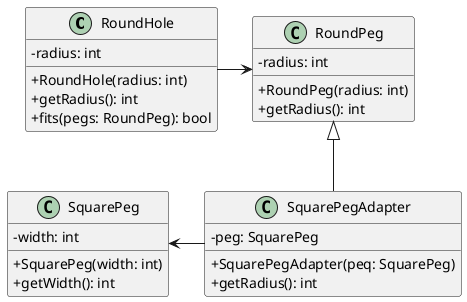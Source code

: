 @startuml Adaper Pseudocode
skinparam ClassAttributeIconSize 0

class RoundHole {
  - radius: int
  + RoundHole(radius: int)
  + getRadius(): int
  + fits(pegs: RoundPeg): bool
}

class RoundPeg {
  - radius: int
  + RoundPeg(radius: int)
  + getRadius(): int
}

class SquarePeg {
  - width: int
  + SquarePeg(width: int)
  + getWidth(): int
}

class SquarePegAdapter extends RoundPeg {
  - peg: SquarePeg
  + SquarePegAdapter(peq: SquarePeg)
  + getRadius(): int
}

RoundHole -> RoundPeg
SquarePeg <- SquarePegAdapter
@enduml